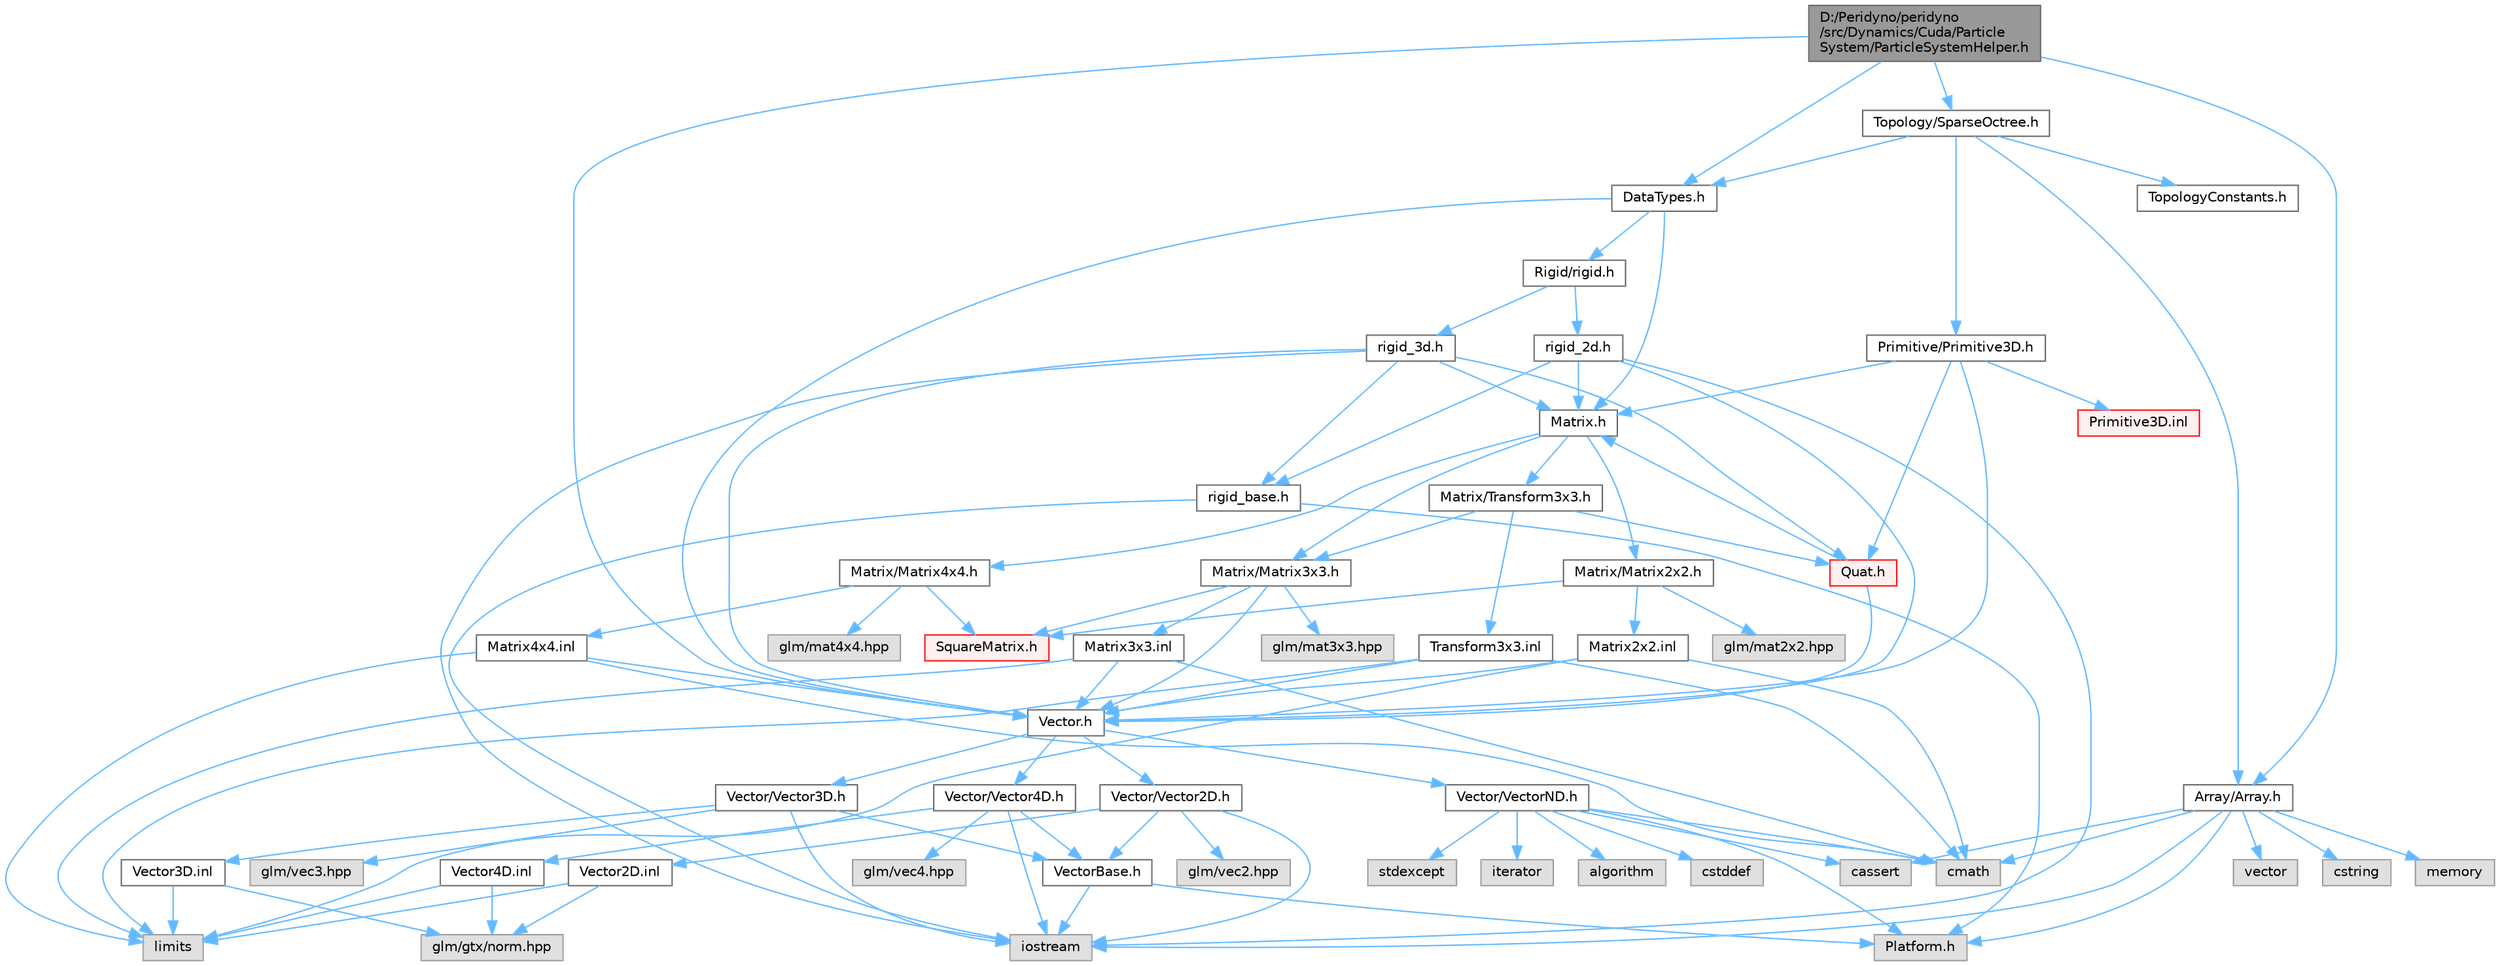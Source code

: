 digraph "D:/Peridyno/peridyno/src/Dynamics/Cuda/ParticleSystem/ParticleSystemHelper.h"
{
 // LATEX_PDF_SIZE
  bgcolor="transparent";
  edge [fontname=Helvetica,fontsize=10,labelfontname=Helvetica,labelfontsize=10];
  node [fontname=Helvetica,fontsize=10,shape=box,height=0.2,width=0.4];
  Node1 [id="Node000001",label="D:/Peridyno/peridyno\l/src/Dynamics/Cuda/Particle\lSystem/ParticleSystemHelper.h",height=0.2,width=0.4,color="gray40", fillcolor="grey60", style="filled", fontcolor="black",tooltip=" "];
  Node1 -> Node2 [id="edge1_Node000001_Node000002",color="steelblue1",style="solid",tooltip=" "];
  Node2 [id="Node000002",label="Vector.h",height=0.2,width=0.4,color="grey40", fillcolor="white", style="filled",URL="$_vector_8h.html",tooltip=" "];
  Node2 -> Node3 [id="edge2_Node000002_Node000003",color="steelblue1",style="solid",tooltip=" "];
  Node3 [id="Node000003",label="Vector/Vector2D.h",height=0.2,width=0.4,color="grey40", fillcolor="white", style="filled",URL="$_vector2_d_8h.html",tooltip=" "];
  Node3 -> Node4 [id="edge3_Node000003_Node000004",color="steelblue1",style="solid",tooltip=" "];
  Node4 [id="Node000004",label="glm/vec2.hpp",height=0.2,width=0.4,color="grey60", fillcolor="#E0E0E0", style="filled",tooltip=" "];
  Node3 -> Node5 [id="edge4_Node000003_Node000005",color="steelblue1",style="solid",tooltip=" "];
  Node5 [id="Node000005",label="iostream",height=0.2,width=0.4,color="grey60", fillcolor="#E0E0E0", style="filled",tooltip=" "];
  Node3 -> Node6 [id="edge5_Node000003_Node000006",color="steelblue1",style="solid",tooltip=" "];
  Node6 [id="Node000006",label="VectorBase.h",height=0.2,width=0.4,color="grey40", fillcolor="white", style="filled",URL="$_vector_base_8h.html",tooltip=" "];
  Node6 -> Node5 [id="edge6_Node000006_Node000005",color="steelblue1",style="solid",tooltip=" "];
  Node6 -> Node7 [id="edge7_Node000006_Node000007",color="steelblue1",style="solid",tooltip=" "];
  Node7 [id="Node000007",label="Platform.h",height=0.2,width=0.4,color="grey60", fillcolor="#E0E0E0", style="filled",tooltip=" "];
  Node3 -> Node8 [id="edge8_Node000003_Node000008",color="steelblue1",style="solid",tooltip=" "];
  Node8 [id="Node000008",label="Vector2D.inl",height=0.2,width=0.4,color="grey40", fillcolor="white", style="filled",URL="$_vector2_d_8inl.html",tooltip=" "];
  Node8 -> Node9 [id="edge9_Node000008_Node000009",color="steelblue1",style="solid",tooltip=" "];
  Node9 [id="Node000009",label="limits",height=0.2,width=0.4,color="grey60", fillcolor="#E0E0E0", style="filled",tooltip=" "];
  Node8 -> Node10 [id="edge10_Node000008_Node000010",color="steelblue1",style="solid",tooltip=" "];
  Node10 [id="Node000010",label="glm/gtx/norm.hpp",height=0.2,width=0.4,color="grey60", fillcolor="#E0E0E0", style="filled",tooltip=" "];
  Node2 -> Node11 [id="edge11_Node000002_Node000011",color="steelblue1",style="solid",tooltip=" "];
  Node11 [id="Node000011",label="Vector/Vector3D.h",height=0.2,width=0.4,color="grey40", fillcolor="white", style="filled",URL="$_vector3_d_8h.html",tooltip=" "];
  Node11 -> Node12 [id="edge12_Node000011_Node000012",color="steelblue1",style="solid",tooltip=" "];
  Node12 [id="Node000012",label="glm/vec3.hpp",height=0.2,width=0.4,color="grey60", fillcolor="#E0E0E0", style="filled",tooltip=" "];
  Node11 -> Node5 [id="edge13_Node000011_Node000005",color="steelblue1",style="solid",tooltip=" "];
  Node11 -> Node6 [id="edge14_Node000011_Node000006",color="steelblue1",style="solid",tooltip=" "];
  Node11 -> Node13 [id="edge15_Node000011_Node000013",color="steelblue1",style="solid",tooltip=" "];
  Node13 [id="Node000013",label="Vector3D.inl",height=0.2,width=0.4,color="grey40", fillcolor="white", style="filled",URL="$_vector3_d_8inl.html",tooltip=" "];
  Node13 -> Node9 [id="edge16_Node000013_Node000009",color="steelblue1",style="solid",tooltip=" "];
  Node13 -> Node10 [id="edge17_Node000013_Node000010",color="steelblue1",style="solid",tooltip=" "];
  Node2 -> Node14 [id="edge18_Node000002_Node000014",color="steelblue1",style="solid",tooltip=" "];
  Node14 [id="Node000014",label="Vector/Vector4D.h",height=0.2,width=0.4,color="grey40", fillcolor="white", style="filled",URL="$_vector4_d_8h.html",tooltip=" "];
  Node14 -> Node15 [id="edge19_Node000014_Node000015",color="steelblue1",style="solid",tooltip=" "];
  Node15 [id="Node000015",label="glm/vec4.hpp",height=0.2,width=0.4,color="grey60", fillcolor="#E0E0E0", style="filled",tooltip=" "];
  Node14 -> Node5 [id="edge20_Node000014_Node000005",color="steelblue1",style="solid",tooltip=" "];
  Node14 -> Node6 [id="edge21_Node000014_Node000006",color="steelblue1",style="solid",tooltip=" "];
  Node14 -> Node16 [id="edge22_Node000014_Node000016",color="steelblue1",style="solid",tooltip=" "];
  Node16 [id="Node000016",label="Vector4D.inl",height=0.2,width=0.4,color="grey40", fillcolor="white", style="filled",URL="$_vector4_d_8inl.html",tooltip=" "];
  Node16 -> Node9 [id="edge23_Node000016_Node000009",color="steelblue1",style="solid",tooltip=" "];
  Node16 -> Node10 [id="edge24_Node000016_Node000010",color="steelblue1",style="solid",tooltip=" "];
  Node2 -> Node17 [id="edge25_Node000002_Node000017",color="steelblue1",style="solid",tooltip=" "];
  Node17 [id="Node000017",label="Vector/VectorND.h",height=0.2,width=0.4,color="grey40", fillcolor="white", style="filled",URL="$_vector_n_d_8h.html",tooltip=" "];
  Node17 -> Node18 [id="edge26_Node000017_Node000018",color="steelblue1",style="solid",tooltip=" "];
  Node18 [id="Node000018",label="cstddef",height=0.2,width=0.4,color="grey60", fillcolor="#E0E0E0", style="filled",tooltip=" "];
  Node17 -> Node19 [id="edge27_Node000017_Node000019",color="steelblue1",style="solid",tooltip=" "];
  Node19 [id="Node000019",label="stdexcept",height=0.2,width=0.4,color="grey60", fillcolor="#E0E0E0", style="filled",tooltip=" "];
  Node17 -> Node20 [id="edge28_Node000017_Node000020",color="steelblue1",style="solid",tooltip=" "];
  Node20 [id="Node000020",label="iterator",height=0.2,width=0.4,color="grey60", fillcolor="#E0E0E0", style="filled",tooltip=" "];
  Node17 -> Node21 [id="edge29_Node000017_Node000021",color="steelblue1",style="solid",tooltip=" "];
  Node21 [id="Node000021",label="algorithm",height=0.2,width=0.4,color="grey60", fillcolor="#E0E0E0", style="filled",tooltip=" "];
  Node17 -> Node22 [id="edge30_Node000017_Node000022",color="steelblue1",style="solid",tooltip=" "];
  Node22 [id="Node000022",label="cmath",height=0.2,width=0.4,color="grey60", fillcolor="#E0E0E0", style="filled",tooltip=" "];
  Node17 -> Node23 [id="edge31_Node000017_Node000023",color="steelblue1",style="solid",tooltip=" "];
  Node23 [id="Node000023",label="cassert",height=0.2,width=0.4,color="grey60", fillcolor="#E0E0E0", style="filled",tooltip=" "];
  Node17 -> Node7 [id="edge32_Node000017_Node000007",color="steelblue1",style="solid",tooltip=" "];
  Node1 -> Node24 [id="edge33_Node000001_Node000024",color="steelblue1",style="solid",tooltip=" "];
  Node24 [id="Node000024",label="DataTypes.h",height=0.2,width=0.4,color="grey40", fillcolor="white", style="filled",URL="$_data_types_8h.html",tooltip=" "];
  Node24 -> Node2 [id="edge34_Node000024_Node000002",color="steelblue1",style="solid",tooltip=" "];
  Node24 -> Node25 [id="edge35_Node000024_Node000025",color="steelblue1",style="solid",tooltip=" "];
  Node25 [id="Node000025",label="Matrix.h",height=0.2,width=0.4,color="grey40", fillcolor="white", style="filled",URL="$_matrix_8h.html",tooltip=" "];
  Node25 -> Node26 [id="edge36_Node000025_Node000026",color="steelblue1",style="solid",tooltip=" "];
  Node26 [id="Node000026",label="Matrix/Matrix2x2.h",height=0.2,width=0.4,color="grey40", fillcolor="white", style="filled",URL="$_matrix2x2_8h.html",tooltip=" "];
  Node26 -> Node27 [id="edge37_Node000026_Node000027",color="steelblue1",style="solid",tooltip=" "];
  Node27 [id="Node000027",label="glm/mat2x2.hpp",height=0.2,width=0.4,color="grey60", fillcolor="#E0E0E0", style="filled",tooltip=" "];
  Node26 -> Node28 [id="edge38_Node000026_Node000028",color="steelblue1",style="solid",tooltip=" "];
  Node28 [id="Node000028",label="SquareMatrix.h",height=0.2,width=0.4,color="red", fillcolor="#FFF0F0", style="filled",URL="$_square_matrix_8h.html",tooltip=" "];
  Node26 -> Node30 [id="edge39_Node000026_Node000030",color="steelblue1",style="solid",tooltip=" "];
  Node30 [id="Node000030",label="Matrix2x2.inl",height=0.2,width=0.4,color="grey40", fillcolor="white", style="filled",URL="$_matrix2x2_8inl.html",tooltip=" "];
  Node30 -> Node22 [id="edge40_Node000030_Node000022",color="steelblue1",style="solid",tooltip=" "];
  Node30 -> Node9 [id="edge41_Node000030_Node000009",color="steelblue1",style="solid",tooltip=" "];
  Node30 -> Node2 [id="edge42_Node000030_Node000002",color="steelblue1",style="solid",tooltip=" "];
  Node25 -> Node31 [id="edge43_Node000025_Node000031",color="steelblue1",style="solid",tooltip=" "];
  Node31 [id="Node000031",label="Matrix/Matrix3x3.h",height=0.2,width=0.4,color="grey40", fillcolor="white", style="filled",URL="$_matrix3x3_8h.html",tooltip=" "];
  Node31 -> Node32 [id="edge44_Node000031_Node000032",color="steelblue1",style="solid",tooltip=" "];
  Node32 [id="Node000032",label="glm/mat3x3.hpp",height=0.2,width=0.4,color="grey60", fillcolor="#E0E0E0", style="filled",tooltip=" "];
  Node31 -> Node2 [id="edge45_Node000031_Node000002",color="steelblue1",style="solid",tooltip=" "];
  Node31 -> Node28 [id="edge46_Node000031_Node000028",color="steelblue1",style="solid",tooltip=" "];
  Node31 -> Node33 [id="edge47_Node000031_Node000033",color="steelblue1",style="solid",tooltip=" "];
  Node33 [id="Node000033",label="Matrix3x3.inl",height=0.2,width=0.4,color="grey40", fillcolor="white", style="filled",URL="$_matrix3x3_8inl.html",tooltip=" "];
  Node33 -> Node22 [id="edge48_Node000033_Node000022",color="steelblue1",style="solid",tooltip=" "];
  Node33 -> Node9 [id="edge49_Node000033_Node000009",color="steelblue1",style="solid",tooltip=" "];
  Node33 -> Node2 [id="edge50_Node000033_Node000002",color="steelblue1",style="solid",tooltip=" "];
  Node25 -> Node34 [id="edge51_Node000025_Node000034",color="steelblue1",style="solid",tooltip=" "];
  Node34 [id="Node000034",label="Matrix/Matrix4x4.h",height=0.2,width=0.4,color="grey40", fillcolor="white", style="filled",URL="$_matrix4x4_8h.html",tooltip=" "];
  Node34 -> Node35 [id="edge52_Node000034_Node000035",color="steelblue1",style="solid",tooltip=" "];
  Node35 [id="Node000035",label="glm/mat4x4.hpp",height=0.2,width=0.4,color="grey60", fillcolor="#E0E0E0", style="filled",tooltip=" "];
  Node34 -> Node28 [id="edge53_Node000034_Node000028",color="steelblue1",style="solid",tooltip=" "];
  Node34 -> Node36 [id="edge54_Node000034_Node000036",color="steelblue1",style="solid",tooltip=" "];
  Node36 [id="Node000036",label="Matrix4x4.inl",height=0.2,width=0.4,color="grey40", fillcolor="white", style="filled",URL="$_matrix4x4_8inl.html",tooltip=" "];
  Node36 -> Node22 [id="edge55_Node000036_Node000022",color="steelblue1",style="solid",tooltip=" "];
  Node36 -> Node9 [id="edge56_Node000036_Node000009",color="steelblue1",style="solid",tooltip=" "];
  Node36 -> Node2 [id="edge57_Node000036_Node000002",color="steelblue1",style="solid",tooltip=" "];
  Node25 -> Node37 [id="edge58_Node000025_Node000037",color="steelblue1",style="solid",tooltip=" "];
  Node37 [id="Node000037",label="Matrix/Transform3x3.h",height=0.2,width=0.4,color="grey40", fillcolor="white", style="filled",URL="$_transform3x3_8h.html",tooltip=" "];
  Node37 -> Node38 [id="edge59_Node000037_Node000038",color="steelblue1",style="solid",tooltip=" "];
  Node38 [id="Node000038",label="Quat.h",height=0.2,width=0.4,color="red", fillcolor="#FFF0F0", style="filled",URL="$_quat_8h.html",tooltip="Implementation of quaternion."];
  Node38 -> Node2 [id="edge60_Node000038_Node000002",color="steelblue1",style="solid",tooltip=" "];
  Node38 -> Node25 [id="edge61_Node000038_Node000025",color="steelblue1",style="solid",tooltip=" "];
  Node37 -> Node31 [id="edge62_Node000037_Node000031",color="steelblue1",style="solid",tooltip=" "];
  Node37 -> Node41 [id="edge63_Node000037_Node000041",color="steelblue1",style="solid",tooltip=" "];
  Node41 [id="Node000041",label="Transform3x3.inl",height=0.2,width=0.4,color="grey40", fillcolor="white", style="filled",URL="$_transform3x3_8inl.html",tooltip=" "];
  Node41 -> Node22 [id="edge64_Node000041_Node000022",color="steelblue1",style="solid",tooltip=" "];
  Node41 -> Node9 [id="edge65_Node000041_Node000009",color="steelblue1",style="solid",tooltip=" "];
  Node41 -> Node2 [id="edge66_Node000041_Node000002",color="steelblue1",style="solid",tooltip=" "];
  Node24 -> Node42 [id="edge67_Node000024_Node000042",color="steelblue1",style="solid",tooltip=" "];
  Node42 [id="Node000042",label="Rigid/rigid.h",height=0.2,width=0.4,color="grey40", fillcolor="white", style="filled",URL="$rigid_8h.html",tooltip=" "];
  Node42 -> Node43 [id="edge68_Node000042_Node000043",color="steelblue1",style="solid",tooltip=" "];
  Node43 [id="Node000043",label="rigid_2d.h",height=0.2,width=0.4,color="grey40", fillcolor="white", style="filled",URL="$rigid__2d_8h.html",tooltip=" "];
  Node43 -> Node5 [id="edge69_Node000043_Node000005",color="steelblue1",style="solid",tooltip=" "];
  Node43 -> Node44 [id="edge70_Node000043_Node000044",color="steelblue1",style="solid",tooltip=" "];
  Node44 [id="Node000044",label="rigid_base.h",height=0.2,width=0.4,color="grey40", fillcolor="white", style="filled",URL="$rigid__base_8h.html",tooltip=" "];
  Node44 -> Node5 [id="edge71_Node000044_Node000005",color="steelblue1",style="solid",tooltip=" "];
  Node44 -> Node7 [id="edge72_Node000044_Node000007",color="steelblue1",style="solid",tooltip=" "];
  Node43 -> Node2 [id="edge73_Node000043_Node000002",color="steelblue1",style="solid",tooltip=" "];
  Node43 -> Node25 [id="edge74_Node000043_Node000025",color="steelblue1",style="solid",tooltip=" "];
  Node42 -> Node45 [id="edge75_Node000042_Node000045",color="steelblue1",style="solid",tooltip=" "];
  Node45 [id="Node000045",label="rigid_3d.h",height=0.2,width=0.4,color="grey40", fillcolor="white", style="filled",URL="$rigid__3d_8h.html",tooltip=" "];
  Node45 -> Node5 [id="edge76_Node000045_Node000005",color="steelblue1",style="solid",tooltip=" "];
  Node45 -> Node44 [id="edge77_Node000045_Node000044",color="steelblue1",style="solid",tooltip=" "];
  Node45 -> Node2 [id="edge78_Node000045_Node000002",color="steelblue1",style="solid",tooltip=" "];
  Node45 -> Node25 [id="edge79_Node000045_Node000025",color="steelblue1",style="solid",tooltip=" "];
  Node45 -> Node38 [id="edge80_Node000045_Node000038",color="steelblue1",style="solid",tooltip=" "];
  Node1 -> Node46 [id="edge81_Node000001_Node000046",color="steelblue1",style="solid",tooltip=" "];
  Node46 [id="Node000046",label="Array/Array.h",height=0.2,width=0.4,color="grey40", fillcolor="white", style="filled",URL="$_array_8h.html",tooltip=" "];
  Node46 -> Node7 [id="edge82_Node000046_Node000007",color="steelblue1",style="solid",tooltip=" "];
  Node46 -> Node23 [id="edge83_Node000046_Node000023",color="steelblue1",style="solid",tooltip=" "];
  Node46 -> Node47 [id="edge84_Node000046_Node000047",color="steelblue1",style="solid",tooltip=" "];
  Node47 [id="Node000047",label="vector",height=0.2,width=0.4,color="grey60", fillcolor="#E0E0E0", style="filled",tooltip=" "];
  Node46 -> Node5 [id="edge85_Node000046_Node000005",color="steelblue1",style="solid",tooltip=" "];
  Node46 -> Node48 [id="edge86_Node000046_Node000048",color="steelblue1",style="solid",tooltip=" "];
  Node48 [id="Node000048",label="cstring",height=0.2,width=0.4,color="grey60", fillcolor="#E0E0E0", style="filled",tooltip=" "];
  Node46 -> Node49 [id="edge87_Node000046_Node000049",color="steelblue1",style="solid",tooltip=" "];
  Node49 [id="Node000049",label="memory",height=0.2,width=0.4,color="grey60", fillcolor="#E0E0E0", style="filled",tooltip=" "];
  Node46 -> Node22 [id="edge88_Node000046_Node000022",color="steelblue1",style="solid",tooltip=" "];
  Node1 -> Node50 [id="edge89_Node000001_Node000050",color="steelblue1",style="solid",tooltip=" "];
  Node50 [id="Node000050",label="Topology/SparseOctree.h",height=0.2,width=0.4,color="grey40", fillcolor="white", style="filled",URL="$_sparse_octree_8h.html",tooltip=" "];
  Node50 -> Node24 [id="edge90_Node000050_Node000024",color="steelblue1",style="solid",tooltip=" "];
  Node50 -> Node51 [id="edge91_Node000050_Node000051",color="steelblue1",style="solid",tooltip=" "];
  Node51 [id="Node000051",label="TopologyConstants.h",height=0.2,width=0.4,color="grey40", fillcolor="white", style="filled",URL="$_topology_constants_8h.html",tooltip=" "];
  Node50 -> Node52 [id="edge92_Node000050_Node000052",color="steelblue1",style="solid",tooltip=" "];
  Node52 [id="Node000052",label="Primitive/Primitive3D.h",height=0.2,width=0.4,color="grey40", fillcolor="white", style="filled",URL="$_primitive3_d_8h.html",tooltip=" "];
  Node52 -> Node2 [id="edge93_Node000052_Node000002",color="steelblue1",style="solid",tooltip=" "];
  Node52 -> Node25 [id="edge94_Node000052_Node000025",color="steelblue1",style="solid",tooltip=" "];
  Node52 -> Node38 [id="edge95_Node000052_Node000038",color="steelblue1",style="solid",tooltip=" "];
  Node52 -> Node53 [id="edge96_Node000052_Node000053",color="steelblue1",style="solid",tooltip=" "];
  Node53 [id="Node000053",label="Primitive3D.inl",height=0.2,width=0.4,color="red", fillcolor="#FFF0F0", style="filled",URL="$_primitive3_d_8inl.html",tooltip=" "];
  Node50 -> Node46 [id="edge97_Node000050_Node000046",color="steelblue1",style="solid",tooltip=" "];
}
